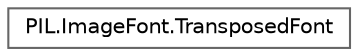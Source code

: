 digraph "Graphical Class Hierarchy"
{
 // LATEX_PDF_SIZE
  bgcolor="transparent";
  edge [fontname=Helvetica,fontsize=10,labelfontname=Helvetica,labelfontsize=10];
  node [fontname=Helvetica,fontsize=10,shape=box,height=0.2,width=0.4];
  rankdir="LR";
  Node0 [id="Node000000",label="PIL.ImageFont.TransposedFont",height=0.2,width=0.4,color="grey40", fillcolor="white", style="filled",URL="$dc/dd1/classPIL_1_1ImageFont_1_1TransposedFont.html",tooltip=" "];
}
